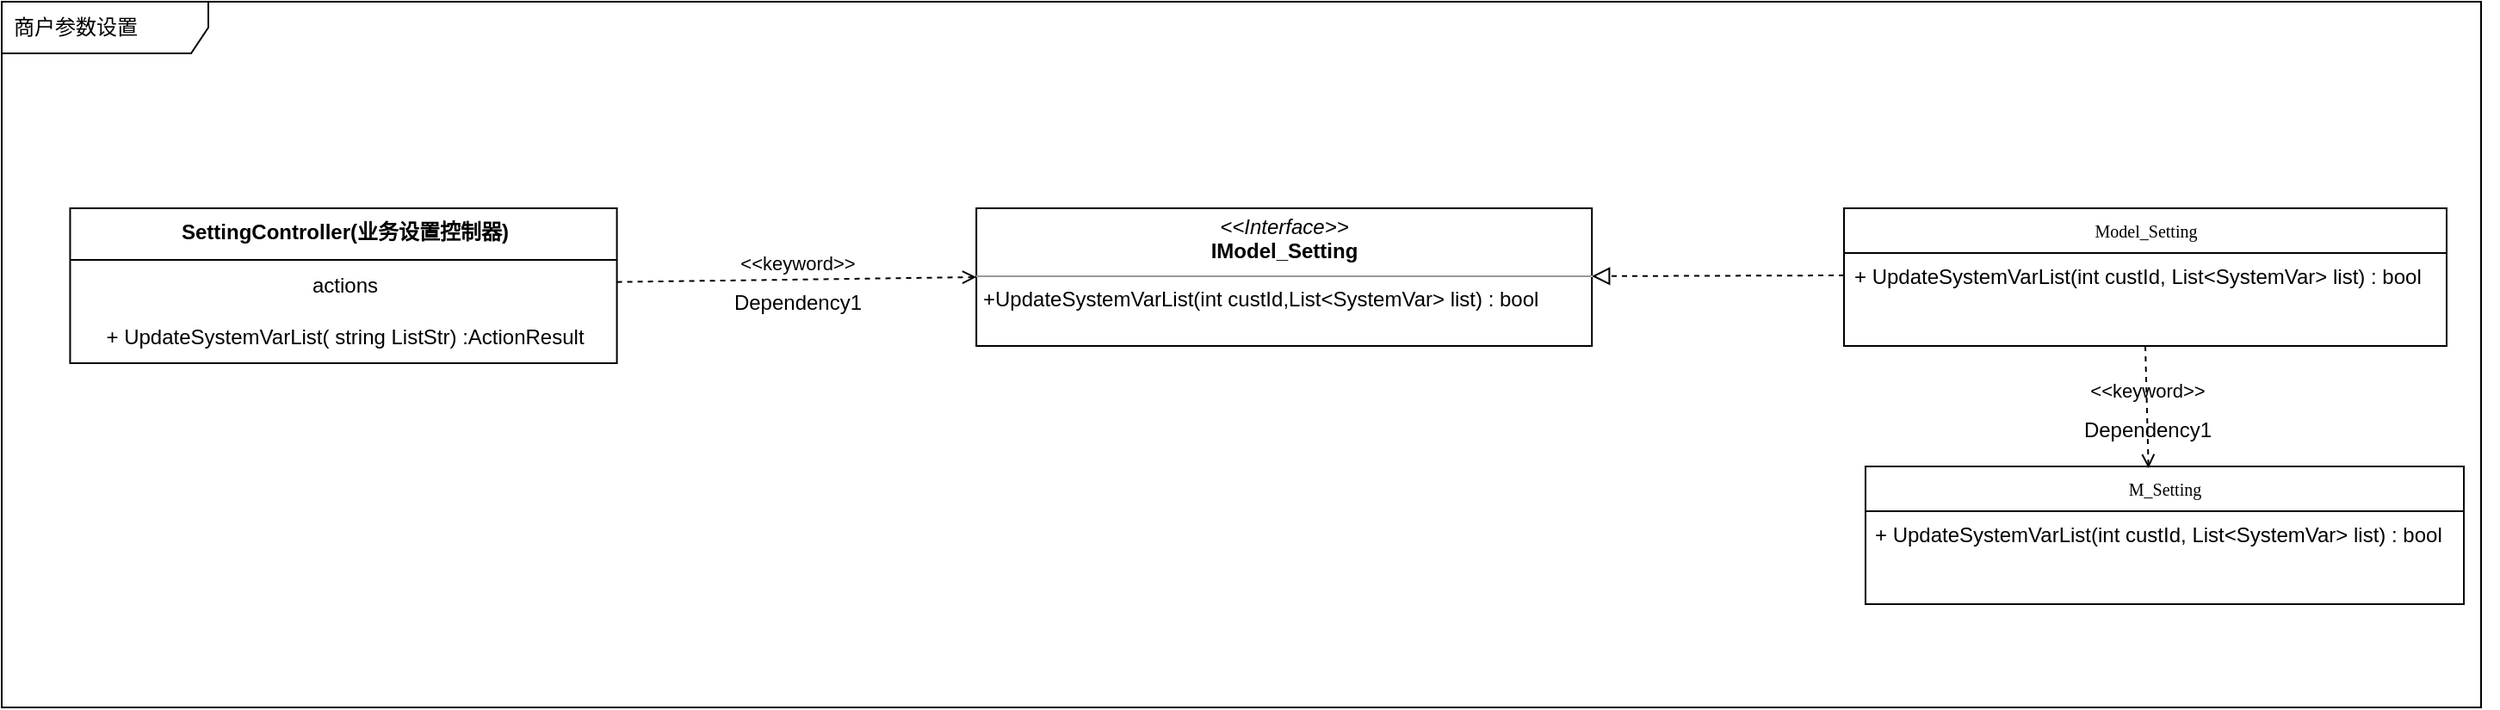 <mxfile version="15.5.5" type="github">
  <diagram name="Page-1" id="c4acf3e9-155e-7222-9cf6-157b1a14988f">
    <mxGraphModel dx="1662" dy="804" grid="1" gridSize="10" guides="1" tooltips="1" connect="1" arrows="1" fold="1" page="1" pageScale="1" pageWidth="850" pageHeight="1100" background="none" math="0" shadow="0">
      <root>
        <mxCell id="0" />
        <mxCell id="1" parent="0" />
        <mxCell id="fQXgJMic4i_5fhPDdkgH-1" value="" style="group" vertex="1" connectable="0" parent="1">
          <mxGeometry width="1450" height="410" as="geometry" />
        </mxCell>
        <mxCell id="NbsZMR-yLsk1v9RTjE0E-1" value="商户参数设置" style="shape=umlFrame;whiteSpace=wrap;html=1;width=120;height=30;boundedLbl=1;verticalAlign=middle;align=left;spacingLeft=5;" parent="fQXgJMic4i_5fhPDdkgH-1" vertex="1">
          <mxGeometry width="1440" height="410" as="geometry" />
        </mxCell>
        <mxCell id="NbsZMR-yLsk1v9RTjE0E-38" value="SettingController(业务设置控制器)" style="swimlane;fontStyle=1;align=center;verticalAlign=top;childLayout=stackLayout;horizontal=1;startSize=30;horizontalStack=0;resizeParent=1;resizeParentMax=0;resizeLast=0;collapsible=0;marginBottom=0;html=1;fillColor=default;" parent="fQXgJMic4i_5fhPDdkgH-1" vertex="1">
          <mxGeometry x="39.725" y="120" width="317.569" height="90" as="geometry" />
        </mxCell>
        <mxCell id="NbsZMR-yLsk1v9RTjE0E-39" value="actions" style="html=1;strokeColor=none;fillColor=none;align=center;verticalAlign=middle;spacingLeft=4;spacingRight=4;rotatable=0;points=[[0,0.5],[1,0.5]];resizeWidth=1;" parent="NbsZMR-yLsk1v9RTjE0E-38" vertex="1">
          <mxGeometry y="30" width="317.569" height="30" as="geometry" />
        </mxCell>
        <mxCell id="NbsZMR-yLsk1v9RTjE0E-48" value="+ UpdateSystemVarList(&amp;nbsp;string ListStr) :ActionResult" style="html=1;strokeColor=none;fillColor=none;align=center;verticalAlign=middle;spacingLeft=4;spacingRight=4;rotatable=0;points=[[0,0.5],[1,0.5]];resizeWidth=1;" parent="NbsZMR-yLsk1v9RTjE0E-38" vertex="1">
          <mxGeometry y="60" width="317.569" height="30" as="geometry" />
        </mxCell>
        <mxCell id="NbsZMR-yLsk1v9RTjE0E-52" value="&lt;p style=&quot;margin: 0px ; margin-top: 4px ; text-align: center&quot;&gt;&lt;i&gt;&amp;lt;&amp;lt;Interface&amp;gt;&amp;gt;&lt;/i&gt;&lt;br&gt;&lt;b&gt;IModel_Setting&lt;/b&gt;&lt;/p&gt;&lt;hr size=&quot;1&quot;&gt;&lt;p style=&quot;margin: 0px ; margin-left: 4px&quot;&gt;+UpdateSystemVarList(int custId,List&amp;lt;SystemVar&amp;gt; list) :&amp;nbsp;bool&lt;br&gt;&lt;br&gt;&lt;/p&gt;" style="verticalAlign=top;align=left;overflow=fill;fontSize=12;fontFamily=Helvetica;html=1;rounded=0;shadow=0;comic=0;labelBackgroundColor=none;strokeWidth=1" parent="fQXgJMic4i_5fhPDdkgH-1" vertex="1">
          <mxGeometry x="566.069" y="120" width="357.517" height="80" as="geometry" />
        </mxCell>
        <mxCell id="NbsZMR-yLsk1v9RTjE0E-53" value="Model_Setting" style="swimlane;html=1;fontStyle=0;childLayout=stackLayout;horizontal=1;startSize=26;fillColor=none;horizontalStack=0;resizeParent=1;resizeLast=0;collapsible=1;marginBottom=0;swimlaneFillColor=#ffffff;rounded=0;shadow=0;comic=0;labelBackgroundColor=none;strokeWidth=1;fontFamily=Verdana;fontSize=10;align=center;" parent="fQXgJMic4i_5fhPDdkgH-1" vertex="1">
          <mxGeometry x="1070" y="120" width="350" height="80" as="geometry">
            <mxRectangle x="330" y="22" width="100" height="26" as="alternateBounds" />
          </mxGeometry>
        </mxCell>
        <mxCell id="NbsZMR-yLsk1v9RTjE0E-54" value="+&amp;nbsp;UpdateSystemVarList(int custId, List&amp;lt;SystemVar&amp;gt; list) : bool" style="text;html=1;strokeColor=none;fillColor=none;align=left;verticalAlign=top;spacingLeft=4;spacingRight=4;whiteSpace=wrap;overflow=hidden;rotatable=0;points=[[0,0.5],[1,0.5]];portConstraint=eastwest;" parent="NbsZMR-yLsk1v9RTjE0E-53" vertex="1">
          <mxGeometry y="26" width="350" height="26" as="geometry" />
        </mxCell>
        <mxCell id="NbsZMR-yLsk1v9RTjE0E-65" value="&amp;lt;&amp;lt;keyword&amp;gt;&amp;gt;" style="endArrow=open;html=1;rounded=0;align=center;verticalAlign=bottom;dashed=1;endFill=0;labelBackgroundColor=none;" parent="fQXgJMic4i_5fhPDdkgH-1" edge="1" source="NbsZMR-yLsk1v9RTjE0E-39">
          <mxGeometry relative="1" as="geometry">
            <mxPoint x="456.828" y="160" as="sourcePoint" />
            <mxPoint x="566.069" y="160" as="targetPoint" />
          </mxGeometry>
        </mxCell>
        <mxCell id="NbsZMR-yLsk1v9RTjE0E-66" value="Dependency1" style="resizable=0;html=1;align=center;verticalAlign=top;labelBackgroundColor=none;fillColor=default;" parent="NbsZMR-yLsk1v9RTjE0E-65" connectable="0" vertex="1">
          <mxGeometry relative="1" as="geometry" />
        </mxCell>
        <mxCell id="NbsZMR-yLsk1v9RTjE0E-72" value="" style="endArrow=block;startArrow=none;endFill=0;startFill=0;endSize=8;html=1;verticalAlign=bottom;dashed=1;labelBackgroundColor=none;rounded=0;exitX=0;exitY=0.5;exitDx=0;exitDy=0;" parent="fQXgJMic4i_5fhPDdkgH-1" source="NbsZMR-yLsk1v9RTjE0E-54" target="NbsZMR-yLsk1v9RTjE0E-52" edge="1">
          <mxGeometry width="160" relative="1" as="geometry">
            <mxPoint x="724.966" y="290" as="sourcePoint" />
            <mxPoint x="883.862" y="290" as="targetPoint" />
          </mxGeometry>
        </mxCell>
        <mxCell id="NbsZMR-yLsk1v9RTjE0E-73" value="M_Setting" style="swimlane;html=1;fontStyle=0;childLayout=stackLayout;horizontal=1;startSize=26;fillColor=none;horizontalStack=0;resizeParent=1;resizeLast=0;collapsible=1;marginBottom=0;swimlaneFillColor=#ffffff;rounded=0;shadow=0;comic=0;labelBackgroundColor=none;strokeWidth=1;fontFamily=Verdana;fontSize=10;align=center;" parent="fQXgJMic4i_5fhPDdkgH-1" vertex="1">
          <mxGeometry x="1082.48" y="270" width="347.52" height="80" as="geometry">
            <mxRectangle x="330" y="22" width="100" height="26" as="alternateBounds" />
          </mxGeometry>
        </mxCell>
        <mxCell id="NbsZMR-yLsk1v9RTjE0E-74" value="+&amp;nbsp;UpdateSystemVarList(int custId, List&amp;lt;SystemVar&amp;gt; list) : bool" style="text;html=1;strokeColor=none;fillColor=none;align=left;verticalAlign=top;spacingLeft=4;spacingRight=4;whiteSpace=wrap;overflow=hidden;rotatable=0;points=[[0,0.5],[1,0.5]];portConstraint=eastwest;" parent="NbsZMR-yLsk1v9RTjE0E-73" vertex="1">
          <mxGeometry y="26" width="347.52" height="26" as="geometry" />
        </mxCell>
        <mxCell id="NbsZMR-yLsk1v9RTjE0E-75" value="&amp;lt;&amp;lt;keyword&amp;gt;&amp;gt;" style="endArrow=open;html=1;rounded=0;align=center;verticalAlign=bottom;dashed=1;endFill=0;labelBackgroundColor=none;entryX=0.473;entryY=0.013;entryDx=0;entryDy=0;entryPerimeter=0;" parent="fQXgJMic4i_5fhPDdkgH-1" target="NbsZMR-yLsk1v9RTjE0E-73" edge="1">
          <mxGeometry relative="1" as="geometry">
            <mxPoint x="1245" y="200" as="sourcePoint" />
            <mxPoint x="1390.345" y="250" as="targetPoint" />
          </mxGeometry>
        </mxCell>
        <mxCell id="NbsZMR-yLsk1v9RTjE0E-76" value="Dependency1" style="resizable=0;html=1;align=center;verticalAlign=top;labelBackgroundColor=none;fillColor=default;" parent="NbsZMR-yLsk1v9RTjE0E-75" connectable="0" vertex="1">
          <mxGeometry relative="1" as="geometry" />
        </mxCell>
      </root>
    </mxGraphModel>
  </diagram>
</mxfile>
